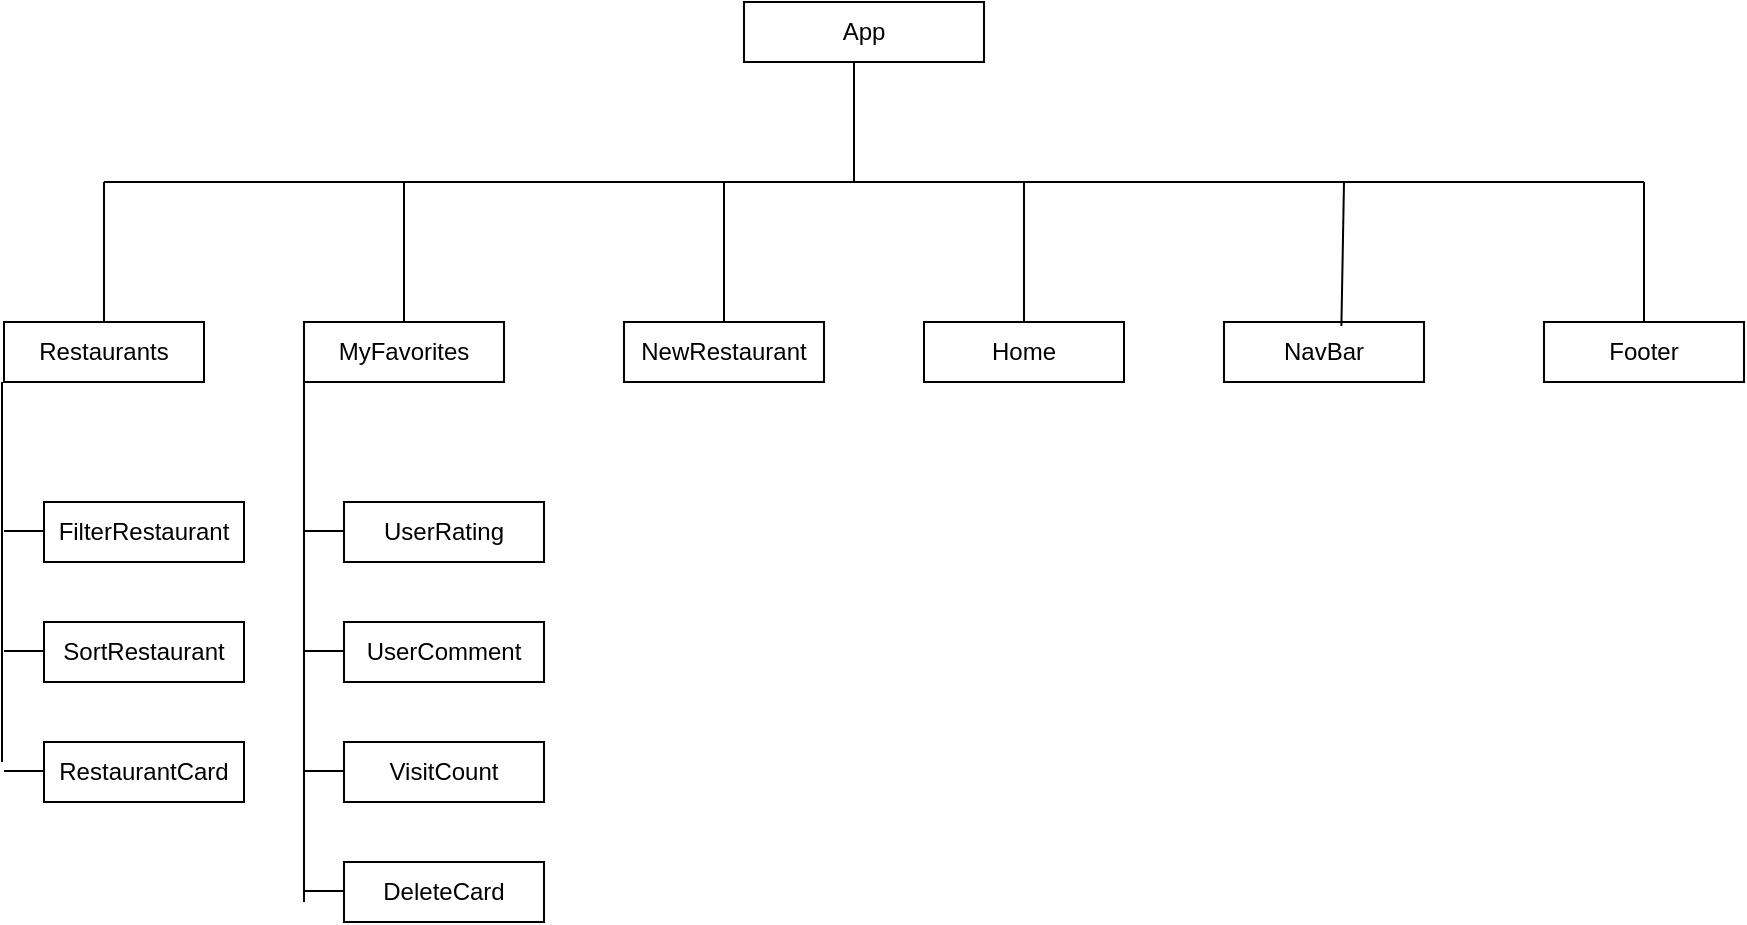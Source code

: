 <mxfile>
    <diagram id="W1WZFluRfmLV3LKFympR" name="Page-1">
        <mxGraphModel dx="2010" dy="776" grid="1" gridSize="10" guides="1" tooltips="1" connect="1" arrows="1" fold="1" page="1" pageScale="1" pageWidth="850" pageHeight="1100" math="0" shadow="0">
            <root>
                <mxCell id="0"/>
                <mxCell id="1" parent="0"/>
                <mxCell id="71" value="App" style="rounded=0;whiteSpace=wrap;html=1;" vertex="1" parent="1">
                    <mxGeometry x="370" y="30" width="120" height="30" as="geometry"/>
                </mxCell>
                <mxCell id="72" value="" style="endArrow=none;html=1;" edge="1" parent="1">
                    <mxGeometry width="50" height="50" relative="1" as="geometry">
                        <mxPoint x="425" y="120" as="sourcePoint"/>
                        <mxPoint x="425" y="60" as="targetPoint"/>
                    </mxGeometry>
                </mxCell>
                <mxCell id="74" value="" style="endArrow=none;html=1;" edge="1" parent="1">
                    <mxGeometry width="50" height="50" relative="1" as="geometry">
                        <mxPoint x="50" y="120" as="sourcePoint"/>
                        <mxPoint x="820" y="120" as="targetPoint"/>
                    </mxGeometry>
                </mxCell>
                <mxCell id="75" value="" style="endArrow=none;html=1;" edge="1" parent="1">
                    <mxGeometry width="50" height="50" relative="1" as="geometry">
                        <mxPoint x="50" y="190" as="sourcePoint"/>
                        <mxPoint x="50" y="120" as="targetPoint"/>
                    </mxGeometry>
                </mxCell>
                <mxCell id="76" value="Restaurants" style="rounded=0;whiteSpace=wrap;html=1;" vertex="1" parent="1">
                    <mxGeometry y="190" width="100" height="30" as="geometry"/>
                </mxCell>
                <mxCell id="77" value="" style="endArrow=none;html=1;" edge="1" parent="1">
                    <mxGeometry width="50" height="50" relative="1" as="geometry">
                        <mxPoint x="200" y="190" as="sourcePoint"/>
                        <mxPoint x="200" y="120" as="targetPoint"/>
                    </mxGeometry>
                </mxCell>
                <mxCell id="80" value="MyFavorites" style="rounded=0;whiteSpace=wrap;html=1;" vertex="1" parent="1">
                    <mxGeometry x="150" y="190" width="100" height="30" as="geometry"/>
                </mxCell>
                <mxCell id="82" value="" style="endArrow=none;html=1;" edge="1" parent="1">
                    <mxGeometry width="50" height="50" relative="1" as="geometry">
                        <mxPoint x="360" y="190" as="sourcePoint"/>
                        <mxPoint x="360" y="120" as="targetPoint"/>
                    </mxGeometry>
                </mxCell>
                <mxCell id="83" value="NewRestaurant" style="rounded=0;whiteSpace=wrap;html=1;" vertex="1" parent="1">
                    <mxGeometry x="310" y="190" width="100" height="30" as="geometry"/>
                </mxCell>
                <mxCell id="84" value="" style="endArrow=none;html=1;exitX=0.5;exitY=0;exitDx=0;exitDy=0;" edge="1" parent="1" source="86">
                    <mxGeometry width="50" height="50" relative="1" as="geometry">
                        <mxPoint x="510" y="180" as="sourcePoint"/>
                        <mxPoint x="510" y="120" as="targetPoint"/>
                    </mxGeometry>
                </mxCell>
                <mxCell id="86" value="Home" style="rounded=0;whiteSpace=wrap;html=1;" vertex="1" parent="1">
                    <mxGeometry x="460" y="190" width="100" height="30" as="geometry"/>
                </mxCell>
                <mxCell id="87" value="NavBar" style="rounded=0;whiteSpace=wrap;html=1;" vertex="1" parent="1">
                    <mxGeometry x="610" y="190" width="100" height="30" as="geometry"/>
                </mxCell>
                <mxCell id="88" value="Footer" style="rounded=0;whiteSpace=wrap;html=1;" vertex="1" parent="1">
                    <mxGeometry x="770" y="190" width="100" height="30" as="geometry"/>
                </mxCell>
                <mxCell id="89" value="" style="endArrow=none;html=1;exitX=0.587;exitY=0.067;exitDx=0;exitDy=0;exitPerimeter=0;" edge="1" parent="1" source="87">
                    <mxGeometry width="50" height="50" relative="1" as="geometry">
                        <mxPoint x="620" y="170" as="sourcePoint"/>
                        <mxPoint x="670" y="120" as="targetPoint"/>
                    </mxGeometry>
                </mxCell>
                <mxCell id="90" value="" style="endArrow=none;html=1;exitX=0.5;exitY=0;exitDx=0;exitDy=0;" edge="1" parent="1" source="88">
                    <mxGeometry width="50" height="50" relative="1" as="geometry">
                        <mxPoint x="770" y="170" as="sourcePoint"/>
                        <mxPoint x="820" y="120" as="targetPoint"/>
                    </mxGeometry>
                </mxCell>
                <mxCell id="99" value="" style="endArrow=none;html=1;" edge="1" parent="1">
                    <mxGeometry width="50" height="50" relative="1" as="geometry">
                        <mxPoint x="-1" y="290" as="sourcePoint"/>
                        <mxPoint x="-1" y="220" as="targetPoint"/>
                    </mxGeometry>
                </mxCell>
                <mxCell id="101" value="FilterRestaurant" style="rounded=0;whiteSpace=wrap;html=1;" vertex="1" parent="1">
                    <mxGeometry x="20" y="280" width="100" height="30" as="geometry"/>
                </mxCell>
                <mxCell id="102" value="" style="endArrow=none;html=1;" edge="1" parent="1">
                    <mxGeometry width="50" height="50" relative="1" as="geometry">
                        <mxPoint y="294.5" as="sourcePoint"/>
                        <mxPoint x="20" y="294.5" as="targetPoint"/>
                    </mxGeometry>
                </mxCell>
                <mxCell id="104" value="SortRestaurant" style="rounded=0;whiteSpace=wrap;html=1;" vertex="1" parent="1">
                    <mxGeometry x="20" y="340" width="100" height="30" as="geometry"/>
                </mxCell>
                <mxCell id="105" value="RestaurantCard" style="rounded=0;whiteSpace=wrap;html=1;" vertex="1" parent="1">
                    <mxGeometry x="20" y="400" width="100" height="30" as="geometry"/>
                </mxCell>
                <mxCell id="106" value="" style="endArrow=none;html=1;" edge="1" parent="1">
                    <mxGeometry width="50" height="50" relative="1" as="geometry">
                        <mxPoint x="-1" y="410" as="sourcePoint"/>
                        <mxPoint x="-1" y="290" as="targetPoint"/>
                    </mxGeometry>
                </mxCell>
                <mxCell id="110" value="" style="endArrow=none;html=1;" edge="1" parent="1">
                    <mxGeometry width="50" height="50" relative="1" as="geometry">
                        <mxPoint y="354.5" as="sourcePoint"/>
                        <mxPoint x="20" y="354.5" as="targetPoint"/>
                    </mxGeometry>
                </mxCell>
                <mxCell id="111" value="" style="endArrow=none;html=1;" edge="1" parent="1">
                    <mxGeometry width="50" height="50" relative="1" as="geometry">
                        <mxPoint y="414.5" as="sourcePoint"/>
                        <mxPoint x="20" y="414.5" as="targetPoint"/>
                    </mxGeometry>
                </mxCell>
                <mxCell id="114" value="" style="endArrow=none;html=1;" edge="1" parent="1">
                    <mxGeometry width="50" height="50" relative="1" as="geometry">
                        <mxPoint x="150" y="420" as="sourcePoint"/>
                        <mxPoint x="150" y="220" as="targetPoint"/>
                    </mxGeometry>
                </mxCell>
                <mxCell id="118" value="UserRating" style="rounded=0;whiteSpace=wrap;html=1;" vertex="1" parent="1">
                    <mxGeometry x="170" y="280" width="100" height="30" as="geometry"/>
                </mxCell>
                <mxCell id="119" value="UserComment" style="rounded=0;whiteSpace=wrap;html=1;" vertex="1" parent="1">
                    <mxGeometry x="170" y="340" width="100" height="30" as="geometry"/>
                </mxCell>
                <mxCell id="120" value="VisitCount" style="rounded=0;whiteSpace=wrap;html=1;" vertex="1" parent="1">
                    <mxGeometry x="170" y="400" width="100" height="30" as="geometry"/>
                </mxCell>
                <mxCell id="121" value="" style="endArrow=none;html=1;" edge="1" parent="1">
                    <mxGeometry width="50" height="50" relative="1" as="geometry">
                        <mxPoint x="150" y="294.5" as="sourcePoint"/>
                        <mxPoint x="170" y="294.5" as="targetPoint"/>
                        <Array as="points">
                            <mxPoint x="160" y="294.5"/>
                        </Array>
                    </mxGeometry>
                </mxCell>
                <mxCell id="122" value="" style="endArrow=none;html=1;" edge="1" parent="1">
                    <mxGeometry width="50" height="50" relative="1" as="geometry">
                        <mxPoint x="150" y="354.5" as="sourcePoint"/>
                        <mxPoint x="170" y="354.5" as="targetPoint"/>
                    </mxGeometry>
                </mxCell>
                <mxCell id="123" value="" style="endArrow=none;html=1;" edge="1" parent="1">
                    <mxGeometry width="50" height="50" relative="1" as="geometry">
                        <mxPoint x="150" y="414.5" as="sourcePoint"/>
                        <mxPoint x="170" y="414.5" as="targetPoint"/>
                    </mxGeometry>
                </mxCell>
                <mxCell id="127" value="DeleteCard" style="rounded=0;whiteSpace=wrap;html=1;" vertex="1" parent="1">
                    <mxGeometry x="170" y="460" width="100" height="30" as="geometry"/>
                </mxCell>
                <mxCell id="128" value="" style="endArrow=none;html=1;" edge="1" parent="1">
                    <mxGeometry width="50" height="50" relative="1" as="geometry">
                        <mxPoint x="150" y="480" as="sourcePoint"/>
                        <mxPoint x="150" y="420" as="targetPoint"/>
                    </mxGeometry>
                </mxCell>
                <mxCell id="131" value="" style="endArrow=none;html=1;" edge="1" parent="1">
                    <mxGeometry width="50" height="50" relative="1" as="geometry">
                        <mxPoint x="150" y="474.5" as="sourcePoint"/>
                        <mxPoint x="170" y="474.5" as="targetPoint"/>
                    </mxGeometry>
                </mxCell>
            </root>
        </mxGraphModel>
    </diagram>
</mxfile>